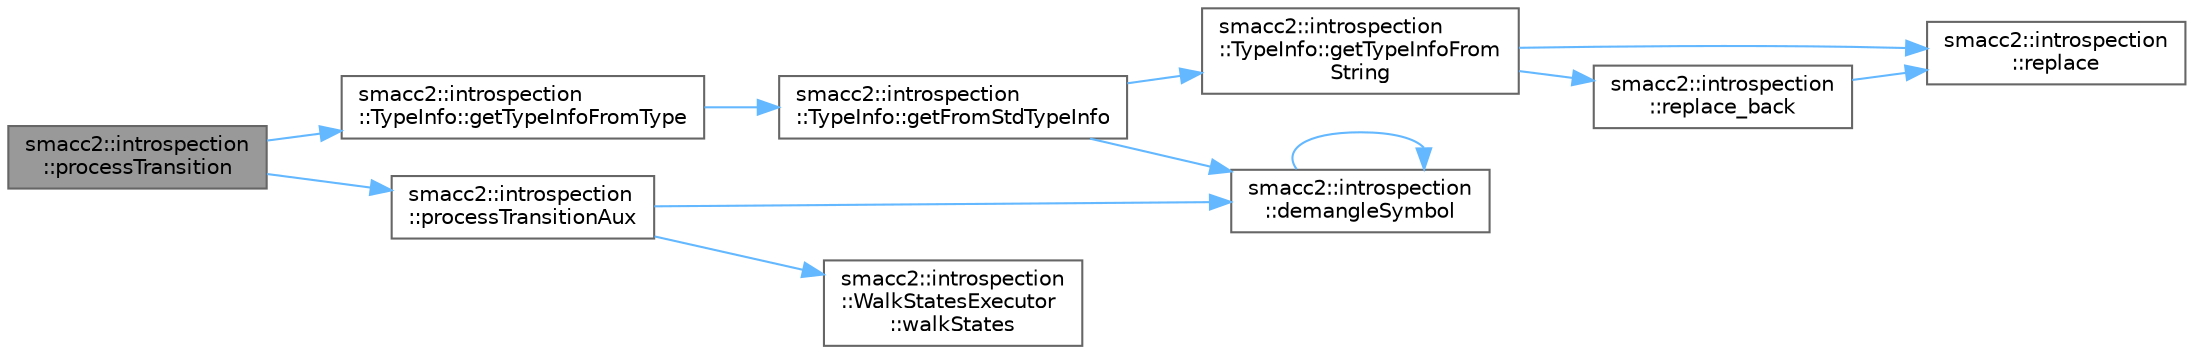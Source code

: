 digraph "smacc2::introspection::processTransition"
{
 // LATEX_PDF_SIZE
  bgcolor="transparent";
  edge [fontname=Helvetica,fontsize=10,labelfontname=Helvetica,labelfontsize=10];
  node [fontname=Helvetica,fontsize=10,shape=box,height=0.2,width=0.4];
  rankdir="LR";
  Node1 [label="smacc2::introspection\l::processTransition",height=0.2,width=0.4,color="gray40", fillcolor="grey60", style="filled", fontcolor="black",tooltip=" "];
  Node1 -> Node2 [color="steelblue1",style="solid"];
  Node2 [label="smacc2::introspection\l::TypeInfo::getTypeInfoFromType",height=0.2,width=0.4,color="grey40", fillcolor="white", style="filled",URL="$classsmacc2_1_1introspection_1_1TypeInfo.html#a3374ef7a2f3e000d18ebceb8483655b9",tooltip=" "];
  Node2 -> Node3 [color="steelblue1",style="solid"];
  Node3 [label="smacc2::introspection\l::TypeInfo::getFromStdTypeInfo",height=0.2,width=0.4,color="grey40", fillcolor="white", style="filled",URL="$classsmacc2_1_1introspection_1_1TypeInfo.html#a5d6befc2666d265b9d5056a5f0810b47",tooltip=" "];
  Node3 -> Node4 [color="steelblue1",style="solid"];
  Node4 [label="smacc2::introspection\l::demangleSymbol",height=0.2,width=0.4,color="grey40", fillcolor="white", style="filled",URL="$namespacesmacc2_1_1introspection.html#aba19132e50f25adee919c2504ae6a3a2",tooltip=" "];
  Node4 -> Node4 [color="steelblue1",style="solid"];
  Node3 -> Node5 [color="steelblue1",style="solid"];
  Node5 [label="smacc2::introspection\l::TypeInfo::getTypeInfoFrom\lString",height=0.2,width=0.4,color="grey40", fillcolor="white", style="filled",URL="$classsmacc2_1_1introspection_1_1TypeInfo.html#a33b53d23a85b262fd4c485ac6a20cd2a",tooltip=" "];
  Node5 -> Node6 [color="steelblue1",style="solid"];
  Node6 [label="smacc2::introspection\l::replace",height=0.2,width=0.4,color="grey40", fillcolor="white", style="filled",URL="$namespacesmacc2_1_1introspection.html#a8e84e2d02c21826a4dfe6c4239f6c1be",tooltip=" "];
  Node5 -> Node7 [color="steelblue1",style="solid"];
  Node7 [label="smacc2::introspection\l::replace_back",height=0.2,width=0.4,color="grey40", fillcolor="white", style="filled",URL="$namespacesmacc2_1_1introspection.html#ad2f1043bfacc3386a4a5c0b79394c28d",tooltip=" "];
  Node7 -> Node6 [color="steelblue1",style="solid"];
  Node1 -> Node8 [color="steelblue1",style="solid"];
  Node8 [label="smacc2::introspection\l::processTransitionAux",height=0.2,width=0.4,color="grey40", fillcolor="white", style="filled",URL="$namespacesmacc2_1_1introspection.html#ac5c809a4389a903e08c560a3474e4908",tooltip=" "];
  Node8 -> Node4 [color="steelblue1",style="solid"];
  Node8 -> Node9 [color="steelblue1",style="solid"];
  Node9 [label="smacc2::introspection\l::WalkStatesExecutor\l::walkStates",height=0.2,width=0.4,color="grey40", fillcolor="white", style="filled",URL="$structsmacc2_1_1introspection_1_1WalkStatesExecutor.html#ac7e6530a993477a9defb4cb9af789747",tooltip=" "];
}
